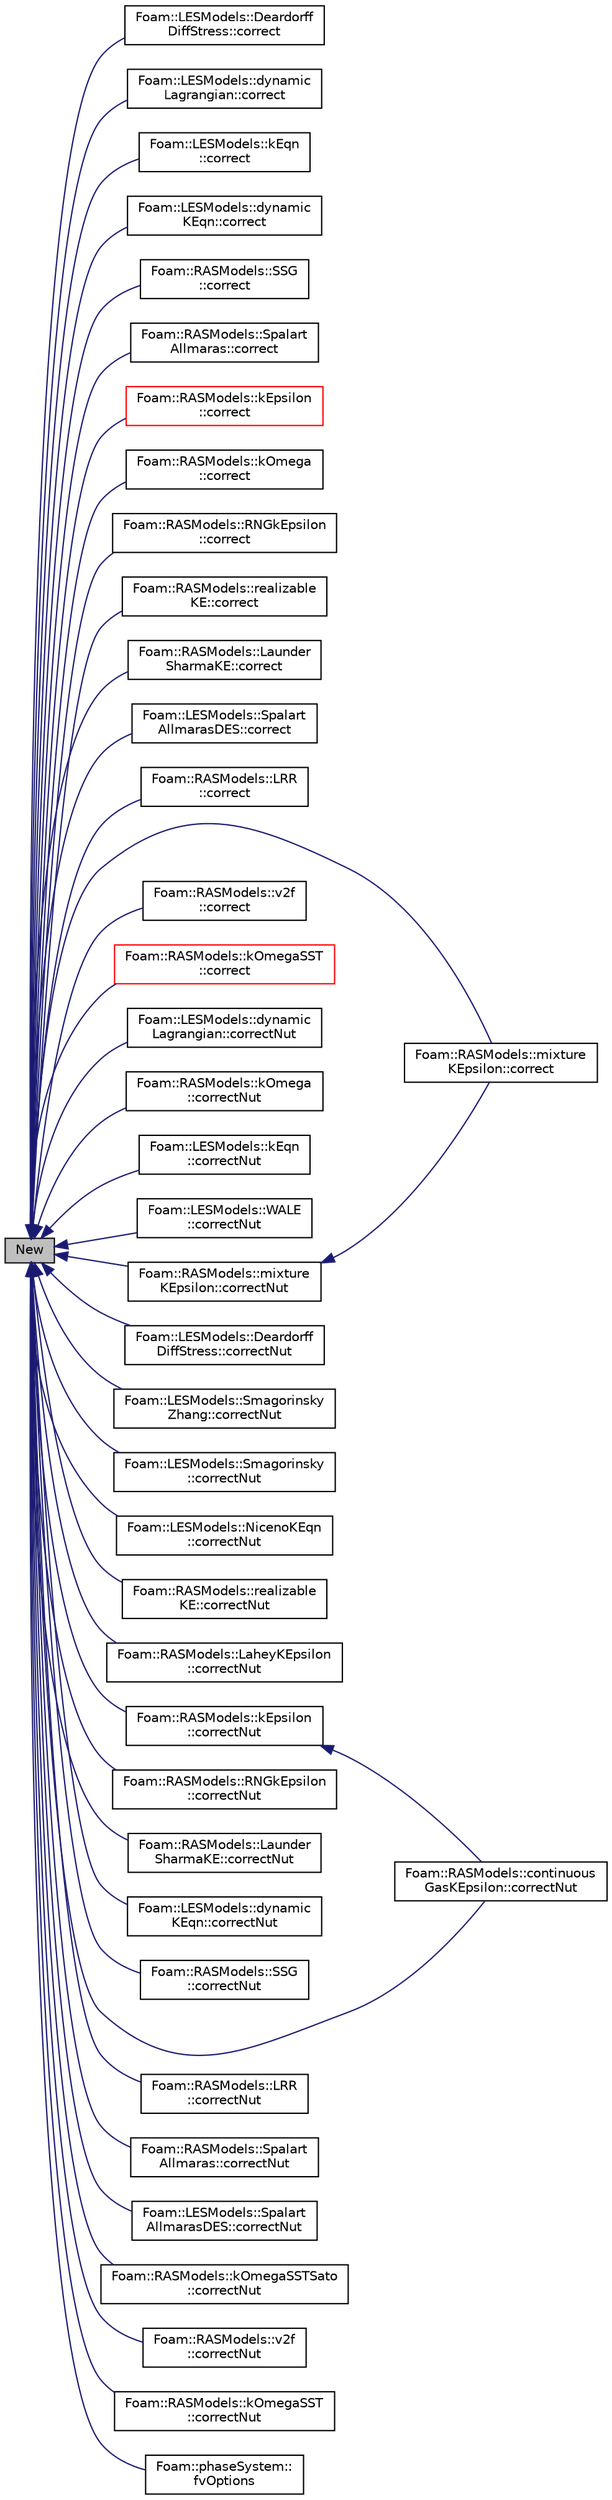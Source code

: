 digraph "New"
{
  bgcolor="transparent";
  edge [fontname="Helvetica",fontsize="10",labelfontname="Helvetica",labelfontsize="10"];
  node [fontname="Helvetica",fontsize="10",shape=record];
  rankdir="LR";
  Node1 [label="New",height=0.2,width=0.4,color="black", fillcolor="grey75", style="filled", fontcolor="black"];
  Node1 -> Node2 [dir="back",color="midnightblue",fontsize="10",style="solid",fontname="Helvetica"];
  Node2 [label="Foam::LESModels::Deardorff\lDiffStress::correct",height=0.2,width=0.4,color="black",URL="$a00505.html#a3ae44b28050c3aa494c1d8e18cf618c1",tooltip="Correct sub-grid stress, eddy-Viscosity and related properties. "];
  Node1 -> Node3 [dir="back",color="midnightblue",fontsize="10",style="solid",fontname="Helvetica"];
  Node3 [label="Foam::LESModels::dynamic\lLagrangian::correct",height=0.2,width=0.4,color="black",URL="$a00603.html#a3ae44b28050c3aa494c1d8e18cf618c1",tooltip="Correct Eddy-Viscosity and related properties. "];
  Node1 -> Node4 [dir="back",color="midnightblue",fontsize="10",style="solid",fontname="Helvetica"];
  Node4 [label="Foam::LESModels::kEqn\l::correct",height=0.2,width=0.4,color="black",URL="$a01227.html#a3ae44b28050c3aa494c1d8e18cf618c1",tooltip="Correct eddy-Viscosity and related properties. "];
  Node1 -> Node5 [dir="back",color="midnightblue",fontsize="10",style="solid",fontname="Helvetica"];
  Node5 [label="Foam::LESModels::dynamic\lKEqn::correct",height=0.2,width=0.4,color="black",URL="$a00602.html#a3ae44b28050c3aa494c1d8e18cf618c1",tooltip="Correct Eddy-Viscosity and related properties. "];
  Node1 -> Node6 [dir="back",color="midnightblue",fontsize="10",style="solid",fontname="Helvetica"];
  Node6 [label="Foam::RASModels::SSG\l::correct",height=0.2,width=0.4,color="black",URL="$a02416.html#a3ae44b28050c3aa494c1d8e18cf618c1",tooltip="Solve the turbulence equations and correct eddy-Viscosity and. "];
  Node1 -> Node7 [dir="back",color="midnightblue",fontsize="10",style="solid",fontname="Helvetica"];
  Node7 [label="Foam::RASModels::Spalart\lAllmaras::correct",height=0.2,width=0.4,color="black",URL="$a02384.html#a3ae44b28050c3aa494c1d8e18cf618c1",tooltip="Solve the turbulence equations and correct the turbulence viscosity. "];
  Node1 -> Node8 [dir="back",color="midnightblue",fontsize="10",style="solid",fontname="Helvetica"];
  Node8 [label="Foam::RASModels::kEpsilon\l::correct",height=0.2,width=0.4,color="red",URL="$a01226.html#a3ae44b28050c3aa494c1d8e18cf618c1",tooltip="Solve the turbulence equations and correct the turbulence viscosity. "];
  Node1 -> Node9 [dir="back",color="midnightblue",fontsize="10",style="solid",fontname="Helvetica"];
  Node9 [label="Foam::RASModels::kOmega\l::correct",height=0.2,width=0.4,color="black",URL="$a01243.html#a3ae44b28050c3aa494c1d8e18cf618c1",tooltip="Solve the turbulence equations and correct the turbulence viscosity. "];
  Node1 -> Node10 [dir="back",color="midnightblue",fontsize="10",style="solid",fontname="Helvetica"];
  Node10 [label="Foam::RASModels::RNGkEpsilon\l::correct",height=0.2,width=0.4,color="black",URL="$a02205.html#a3ae44b28050c3aa494c1d8e18cf618c1",tooltip="Solve the turbulence equations and correct the turbulence viscosity. "];
  Node1 -> Node11 [dir="back",color="midnightblue",fontsize="10",style="solid",fontname="Helvetica"];
  Node11 [label="Foam::RASModels::realizable\lKE::correct",height=0.2,width=0.4,color="black",URL="$a02098.html#a3ae44b28050c3aa494c1d8e18cf618c1",tooltip="Solve the turbulence equations and correct the turbulence viscosity. "];
  Node1 -> Node12 [dir="back",color="midnightblue",fontsize="10",style="solid",fontname="Helvetica"];
  Node12 [label="Foam::RASModels::Launder\lSharmaKE::correct",height=0.2,width=0.4,color="black",URL="$a01273.html#a3ae44b28050c3aa494c1d8e18cf618c1",tooltip="Solve the turbulence equations and correct the turbulence viscosity. "];
  Node1 -> Node13 [dir="back",color="midnightblue",fontsize="10",style="solid",fontname="Helvetica"];
  Node13 [label="Foam::LESModels::Spalart\lAllmarasDES::correct",height=0.2,width=0.4,color="black",URL="$a02386.html#a3ae44b28050c3aa494c1d8e18cf618c1",tooltip="Correct nuTilda and related properties. "];
  Node1 -> Node14 [dir="back",color="midnightblue",fontsize="10",style="solid",fontname="Helvetica"];
  Node14 [label="Foam::RASModels::LRR\l::correct",height=0.2,width=0.4,color="black",URL="$a01383.html#a3ae44b28050c3aa494c1d8e18cf618c1",tooltip="Solve the turbulence equations and correct eddy-Viscosity and. "];
  Node1 -> Node15 [dir="back",color="midnightblue",fontsize="10",style="solid",fontname="Helvetica"];
  Node15 [label="Foam::RASModels::mixture\lKEpsilon::correct",height=0.2,width=0.4,color="black",URL="$a01518.html#a3ae44b28050c3aa494c1d8e18cf618c1",tooltip="Solve the turbulence equations and correct the turbulence viscosity. "];
  Node1 -> Node16 [dir="back",color="midnightblue",fontsize="10",style="solid",fontname="Helvetica"];
  Node16 [label="Foam::RASModels::v2f\l::correct",height=0.2,width=0.4,color="black",URL="$a02772.html#a3ae44b28050c3aa494c1d8e18cf618c1",tooltip="Solve the turbulence equations and correct the turbulence viscosity. "];
  Node1 -> Node17 [dir="back",color="midnightblue",fontsize="10",style="solid",fontname="Helvetica"];
  Node17 [label="Foam::RASModels::kOmegaSST\l::correct",height=0.2,width=0.4,color="red",URL="$a01244.html#a3ae44b28050c3aa494c1d8e18cf618c1",tooltip="Solve the turbulence equations and correct the turbulence viscosity. "];
  Node1 -> Node18 [dir="back",color="midnightblue",fontsize="10",style="solid",fontname="Helvetica"];
  Node18 [label="Foam::LESModels::dynamic\lLagrangian::correctNut",height=0.2,width=0.4,color="black",URL="$a00603.html#a49501d539a9eb81be373db98c31bc2b0",tooltip="Update sub-grid eddy-viscosity. "];
  Node1 -> Node19 [dir="back",color="midnightblue",fontsize="10",style="solid",fontname="Helvetica"];
  Node19 [label="Foam::RASModels::kOmega\l::correctNut",height=0.2,width=0.4,color="black",URL="$a01243.html#aaffe89433f18f1ee4137486e19219448"];
  Node1 -> Node20 [dir="back",color="midnightblue",fontsize="10",style="solid",fontname="Helvetica"];
  Node20 [label="Foam::LESModels::kEqn\l::correctNut",height=0.2,width=0.4,color="black",URL="$a01227.html#aaffe89433f18f1ee4137486e19219448"];
  Node1 -> Node21 [dir="back",color="midnightblue",fontsize="10",style="solid",fontname="Helvetica"];
  Node21 [label="Foam::LESModels::WALE\l::correctNut",height=0.2,width=0.4,color="black",URL="$a02822.html#aaffe89433f18f1ee4137486e19219448",tooltip="Update the SGS eddy-viscosity. "];
  Node1 -> Node22 [dir="back",color="midnightblue",fontsize="10",style="solid",fontname="Helvetica"];
  Node22 [label="Foam::RASModels::continuous\lGasKEpsilon::correctNut",height=0.2,width=0.4,color="black",URL="$a00399.html#aaffe89433f18f1ee4137486e19219448"];
  Node1 -> Node23 [dir="back",color="midnightblue",fontsize="10",style="solid",fontname="Helvetica"];
  Node23 [label="Foam::LESModels::Deardorff\lDiffStress::correctNut",height=0.2,width=0.4,color="black",URL="$a00505.html#aaffe89433f18f1ee4137486e19219448",tooltip="Update the eddy-viscosity. "];
  Node1 -> Node24 [dir="back",color="midnightblue",fontsize="10",style="solid",fontname="Helvetica"];
  Node24 [label="Foam::LESModels::Smagorinsky\lZhang::correctNut",height=0.2,width=0.4,color="black",URL="$a02347.html#aaffe89433f18f1ee4137486e19219448",tooltip="Update the SGS eddy viscosity. "];
  Node1 -> Node25 [dir="back",color="midnightblue",fontsize="10",style="solid",fontname="Helvetica"];
  Node25 [label="Foam::LESModels::Smagorinsky\l::correctNut",height=0.2,width=0.4,color="black",URL="$a02346.html#aaffe89433f18f1ee4137486e19219448",tooltip="Update the SGS eddy viscosity. "];
  Node1 -> Node26 [dir="back",color="midnightblue",fontsize="10",style="solid",fontname="Helvetica"];
  Node26 [label="Foam::LESModels::NicenoKEqn\l::correctNut",height=0.2,width=0.4,color="black",URL="$a01584.html#aaffe89433f18f1ee4137486e19219448"];
  Node1 -> Node27 [dir="back",color="midnightblue",fontsize="10",style="solid",fontname="Helvetica"];
  Node27 [label="Foam::RASModels::realizable\lKE::correctNut",height=0.2,width=0.4,color="black",URL="$a02098.html#a2957cc34e2bd97ee417bf80bbc577c59"];
  Node1 -> Node28 [dir="back",color="midnightblue",fontsize="10",style="solid",fontname="Helvetica"];
  Node28 [label="Foam::RASModels::LaheyKEpsilon\l::correctNut",height=0.2,width=0.4,color="black",URL="$a01259.html#aaffe89433f18f1ee4137486e19219448"];
  Node1 -> Node29 [dir="back",color="midnightblue",fontsize="10",style="solid",fontname="Helvetica"];
  Node29 [label="Foam::RASModels::kEpsilon\l::correctNut",height=0.2,width=0.4,color="black",URL="$a01226.html#aaffe89433f18f1ee4137486e19219448"];
  Node29 -> Node22 [dir="back",color="midnightblue",fontsize="10",style="solid",fontname="Helvetica"];
  Node1 -> Node30 [dir="back",color="midnightblue",fontsize="10",style="solid",fontname="Helvetica"];
  Node30 [label="Foam::RASModels::RNGkEpsilon\l::correctNut",height=0.2,width=0.4,color="black",URL="$a02205.html#aaffe89433f18f1ee4137486e19219448"];
  Node1 -> Node31 [dir="back",color="midnightblue",fontsize="10",style="solid",fontname="Helvetica"];
  Node31 [label="Foam::RASModels::Launder\lSharmaKE::correctNut",height=0.2,width=0.4,color="black",URL="$a01273.html#aaffe89433f18f1ee4137486e19219448"];
  Node1 -> Node32 [dir="back",color="midnightblue",fontsize="10",style="solid",fontname="Helvetica"];
  Node32 [label="Foam::LESModels::dynamic\lKEqn::correctNut",height=0.2,width=0.4,color="black",URL="$a00602.html#a4fd4b75ace8664e683265b3906fae067",tooltip="Update sub-grid eddy-viscosity. "];
  Node1 -> Node33 [dir="back",color="midnightblue",fontsize="10",style="solid",fontname="Helvetica"];
  Node33 [label="Foam::RASModels::SSG\l::correctNut",height=0.2,width=0.4,color="black",URL="$a02416.html#aaffe89433f18f1ee4137486e19219448",tooltip="Update the eddy-viscosity. "];
  Node1 -> Node34 [dir="back",color="midnightblue",fontsize="10",style="solid",fontname="Helvetica"];
  Node34 [label="Foam::RASModels::mixture\lKEpsilon::correctNut",height=0.2,width=0.4,color="black",URL="$a01518.html#aaffe89433f18f1ee4137486e19219448"];
  Node34 -> Node15 [dir="back",color="midnightblue",fontsize="10",style="solid",fontname="Helvetica"];
  Node1 -> Node35 [dir="back",color="midnightblue",fontsize="10",style="solid",fontname="Helvetica"];
  Node35 [label="Foam::RASModels::LRR\l::correctNut",height=0.2,width=0.4,color="black",URL="$a01383.html#aaffe89433f18f1ee4137486e19219448",tooltip="Update the eddy-viscosity. "];
  Node1 -> Node36 [dir="back",color="midnightblue",fontsize="10",style="solid",fontname="Helvetica"];
  Node36 [label="Foam::RASModels::Spalart\lAllmaras::correctNut",height=0.2,width=0.4,color="black",URL="$a02384.html#a2dcc60a41344ed6b9925cafa52312ae2"];
  Node1 -> Node37 [dir="back",color="midnightblue",fontsize="10",style="solid",fontname="Helvetica"];
  Node37 [label="Foam::LESModels::Spalart\lAllmarasDES::correctNut",height=0.2,width=0.4,color="black",URL="$a02386.html#a2dcc60a41344ed6b9925cafa52312ae2"];
  Node1 -> Node38 [dir="back",color="midnightblue",fontsize="10",style="solid",fontname="Helvetica"];
  Node38 [label="Foam::RASModels::kOmegaSSTSato\l::correctNut",height=0.2,width=0.4,color="black",URL="$a01246.html#aaffe89433f18f1ee4137486e19219448"];
  Node1 -> Node39 [dir="back",color="midnightblue",fontsize="10",style="solid",fontname="Helvetica"];
  Node39 [label="Foam::RASModels::v2f\l::correctNut",height=0.2,width=0.4,color="black",URL="$a02772.html#aaffe89433f18f1ee4137486e19219448"];
  Node1 -> Node40 [dir="back",color="midnightblue",fontsize="10",style="solid",fontname="Helvetica"];
  Node40 [label="Foam::RASModels::kOmegaSST\l::correctNut",height=0.2,width=0.4,color="black",URL="$a01244.html#a33916cfc8e49489bc827e9cc1af6f08c"];
  Node1 -> Node41 [dir="back",color="midnightblue",fontsize="10",style="solid",fontname="Helvetica"];
  Node41 [label="Foam::phaseSystem::\lfvOptions",height=0.2,width=0.4,color="black",URL="$a01847.html#a8676102ac16c95475cb339394401bf65",tooltip="Optional FV-options. "];
}
